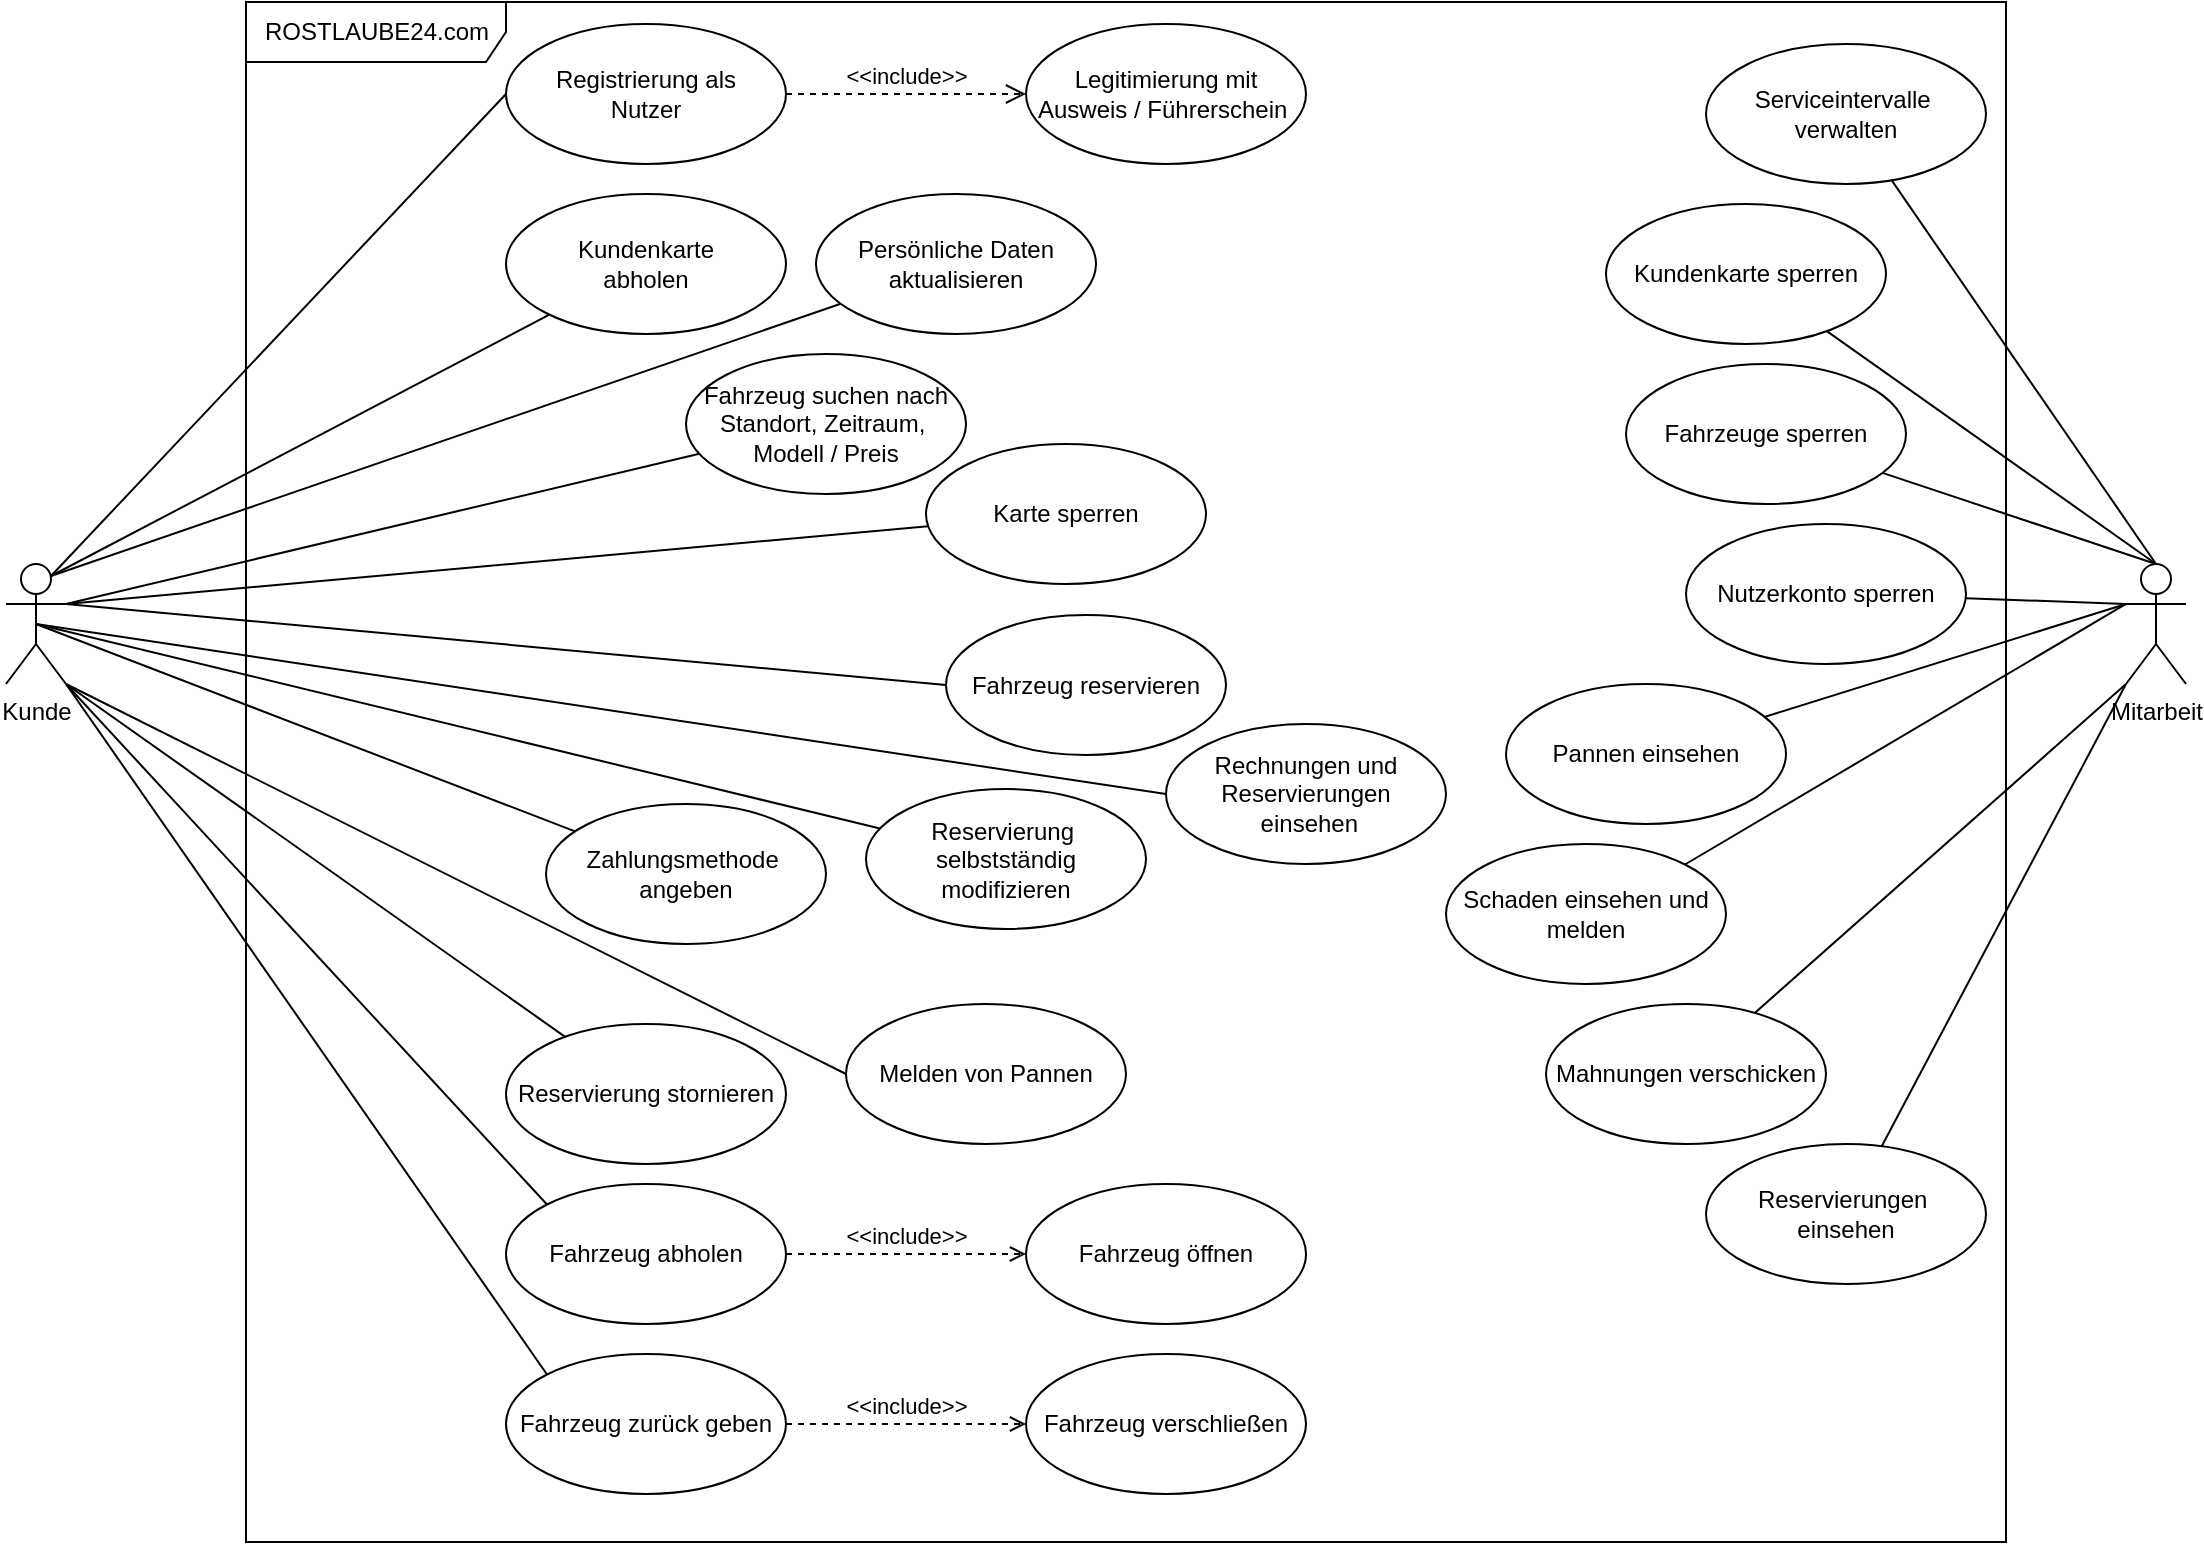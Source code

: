 <mxfile>
    <diagram id="MoxgE1Hd8c-6P9EhcTV4" name="Anwendungsfalldiagramm">
        <mxGraphModel dx="1041" dy="487" grid="1" gridSize="10" guides="1" tooltips="1" connect="1" arrows="1" fold="1" page="1" pageScale="1" pageWidth="1169" pageHeight="827" math="0" shadow="0">
            <root>
                <mxCell id="0"/>
                <mxCell id="1" parent="0"/>
                <mxCell id="2" value="ROSTLAUBE24.com" style="shape=umlFrame;tabPosition=left;html=1;boundedLbl=1;labelInHeader=1;width=130;height=30;" vertex="1" parent="1">
                    <mxGeometry x="160" y="29" width="880" height="770" as="geometry"/>
                </mxCell>
                <mxCell id="17" style="edgeStyle=none;html=1;exitX=0.75;exitY=0.1;exitDx=0;exitDy=0;exitPerimeter=0;entryX=0;entryY=0.5;entryDx=0;entryDy=0;endArrow=none;endFill=0;" edge="1" parent="1" source="6" target="10">
                    <mxGeometry relative="1" as="geometry"/>
                </mxCell>
                <mxCell id="18" style="edgeStyle=none;html=1;exitX=1;exitY=0.333;exitDx=0;exitDy=0;exitPerimeter=0;entryX=0;entryY=0.5;entryDx=0;entryDy=0;endArrow=none;endFill=0;" edge="1" parent="1" source="6" target="15">
                    <mxGeometry relative="1" as="geometry"/>
                </mxCell>
                <mxCell id="38" style="edgeStyle=none;html=1;exitX=0.75;exitY=0.1;exitDx=0;exitDy=0;exitPerimeter=0;endArrow=none;endFill=0;" edge="1" parent="1" source="6" target="35">
                    <mxGeometry relative="1" as="geometry"/>
                </mxCell>
                <mxCell id="42" style="edgeStyle=none;html=1;exitX=1;exitY=0.333;exitDx=0;exitDy=0;exitPerimeter=0;endArrow=none;endFill=0;" edge="1" parent="1" source="6" target="39">
                    <mxGeometry relative="1" as="geometry"/>
                </mxCell>
                <mxCell id="45" style="edgeStyle=none;html=1;exitX=0.5;exitY=0.5;exitDx=0;exitDy=0;exitPerimeter=0;endArrow=none;endFill=0;" edge="1" parent="1" source="6" target="44">
                    <mxGeometry relative="1" as="geometry"/>
                </mxCell>
                <mxCell id="46" style="edgeStyle=none;html=1;endArrow=none;endFill=0;exitX=1;exitY=1;exitDx=0;exitDy=0;exitPerimeter=0;" edge="1" parent="1" source="6" target="43">
                    <mxGeometry relative="1" as="geometry">
                        <mxPoint x="70" y="370" as="sourcePoint"/>
                    </mxGeometry>
                </mxCell>
                <mxCell id="48" style="edgeStyle=none;html=1;exitX=1;exitY=0.333;exitDx=0;exitDy=0;exitPerimeter=0;endArrow=none;endFill=0;" edge="1" parent="1" source="6" target="47">
                    <mxGeometry relative="1" as="geometry"/>
                </mxCell>
                <mxCell id="50" style="edgeStyle=none;html=1;exitX=0.75;exitY=0.1;exitDx=0;exitDy=0;exitPerimeter=0;endArrow=none;endFill=0;" edge="1" parent="1" source="6" target="49">
                    <mxGeometry relative="1" as="geometry"/>
                </mxCell>
                <mxCell id="55" style="edgeStyle=none;html=1;exitX=1;exitY=1;exitDx=0;exitDy=0;exitPerimeter=0;endArrow=none;endFill=0;entryX=0;entryY=0;entryDx=0;entryDy=0;" edge="1" parent="1" source="6" target="52">
                    <mxGeometry relative="1" as="geometry"/>
                </mxCell>
                <mxCell id="65" style="edgeStyle=none;html=1;exitX=1;exitY=1;exitDx=0;exitDy=0;exitPerimeter=0;entryX=0;entryY=0;entryDx=0;entryDy=0;endArrow=none;endFill=0;" edge="1" parent="1" source="6" target="64">
                    <mxGeometry relative="1" as="geometry"/>
                </mxCell>
                <mxCell id="75" style="edgeStyle=none;html=1;exitX=0.5;exitY=0.5;exitDx=0;exitDy=0;exitPerimeter=0;endArrow=none;endFill=0;entryX=0;entryY=0.5;entryDx=0;entryDy=0;" edge="1" parent="1" source="6" target="69">
                    <mxGeometry relative="1" as="geometry"/>
                </mxCell>
                <mxCell id="76" style="edgeStyle=none;html=1;exitX=1;exitY=1;exitDx=0;exitDy=0;exitPerimeter=0;entryX=0;entryY=0.5;entryDx=0;entryDy=0;endArrow=none;endFill=0;" edge="1" parent="1" source="6" target="70">
                    <mxGeometry relative="1" as="geometry"/>
                </mxCell>
                <mxCell id="80" style="edgeStyle=none;html=1;exitX=0.5;exitY=0.5;exitDx=0;exitDy=0;exitPerimeter=0;endArrow=none;endFill=0;" edge="1" parent="1" source="6" target="74">
                    <mxGeometry relative="1" as="geometry"/>
                </mxCell>
                <mxCell id="6" value="Kunde" style="shape=umlActor;verticalLabelPosition=bottom;verticalAlign=top;html=1;" vertex="1" parent="1">
                    <mxGeometry x="40" y="310" width="30" height="60" as="geometry"/>
                </mxCell>
                <mxCell id="73" style="edgeStyle=none;html=1;exitX=0.5;exitY=0;exitDx=0;exitDy=0;exitPerimeter=0;endArrow=none;endFill=0;" edge="1" parent="1" source="7" target="72">
                    <mxGeometry relative="1" as="geometry"/>
                </mxCell>
                <mxCell id="82" style="edgeStyle=none;html=1;exitX=0.5;exitY=0;exitDx=0;exitDy=0;exitPerimeter=0;endArrow=none;endFill=0;" edge="1" parent="1" source="7" target="81">
                    <mxGeometry relative="1" as="geometry"/>
                </mxCell>
                <mxCell id="84" style="edgeStyle=none;html=1;exitX=0.5;exitY=0;exitDx=0;exitDy=0;exitPerimeter=0;endArrow=none;endFill=0;" edge="1" parent="1" source="7" target="83">
                    <mxGeometry relative="1" as="geometry"/>
                </mxCell>
                <mxCell id="86" style="edgeStyle=none;html=1;exitX=0;exitY=0.333;exitDx=0;exitDy=0;exitPerimeter=0;endArrow=none;endFill=0;" edge="1" parent="1" source="7" target="85">
                    <mxGeometry relative="1" as="geometry"/>
                </mxCell>
                <mxCell id="90" style="edgeStyle=none;html=1;exitX=0;exitY=0.333;exitDx=0;exitDy=0;exitPerimeter=0;endArrow=none;endFill=0;" edge="1" parent="1" source="7" target="88">
                    <mxGeometry relative="1" as="geometry"/>
                </mxCell>
                <mxCell id="91" style="edgeStyle=none;html=1;exitX=0;exitY=0.333;exitDx=0;exitDy=0;exitPerimeter=0;entryX=1;entryY=0;entryDx=0;entryDy=0;endArrow=none;endFill=0;" edge="1" parent="1" source="7" target="87">
                    <mxGeometry relative="1" as="geometry"/>
                </mxCell>
                <mxCell id="92" style="edgeStyle=none;html=1;exitX=0;exitY=1;exitDx=0;exitDy=0;exitPerimeter=0;endArrow=none;endFill=0;" edge="1" parent="1" source="7" target="89">
                    <mxGeometry relative="1" as="geometry"/>
                </mxCell>
                <mxCell id="94" style="edgeStyle=none;html=1;exitX=0;exitY=1;exitDx=0;exitDy=0;exitPerimeter=0;endArrow=none;endFill=0;" edge="1" parent="1" source="7" target="93">
                    <mxGeometry relative="1" as="geometry"/>
                </mxCell>
                <mxCell id="7" value="Mitarbeit" style="shape=umlActor;verticalLabelPosition=bottom;verticalAlign=top;html=1;" vertex="1" parent="1">
                    <mxGeometry x="1100" y="310" width="30" height="60" as="geometry"/>
                </mxCell>
                <mxCell id="10" value="Registrierung als&lt;br&gt;Nutzer" style="ellipse;whiteSpace=wrap;html=1;" vertex="1" parent="1">
                    <mxGeometry x="290" y="40" width="140" height="70" as="geometry"/>
                </mxCell>
                <mxCell id="13" value="Legitimierung mit Ausweis / Führerschein&amp;nbsp;" style="ellipse;whiteSpace=wrap;html=1;" vertex="1" parent="1">
                    <mxGeometry x="550" y="40" width="140" height="70" as="geometry"/>
                </mxCell>
                <mxCell id="14" value="&amp;lt;&amp;lt;include&amp;gt;&amp;gt;" style="html=1;verticalAlign=bottom;endArrow=open;dashed=1;endSize=8;entryX=0;entryY=0.5;entryDx=0;entryDy=0;exitX=1;exitY=0.5;exitDx=0;exitDy=0;" edge="1" parent="1" source="10" target="13">
                    <mxGeometry relative="1" as="geometry">
                        <mxPoint x="550" y="170" as="sourcePoint"/>
                        <mxPoint x="470" y="170" as="targetPoint"/>
                    </mxGeometry>
                </mxCell>
                <mxCell id="15" value="Fahrzeug reservieren" style="ellipse;whiteSpace=wrap;html=1;" vertex="1" parent="1">
                    <mxGeometry x="510" y="335.5" width="140" height="70" as="geometry"/>
                </mxCell>
                <mxCell id="35" value="Kundenkarte&lt;br&gt;abholen" style="ellipse;whiteSpace=wrap;html=1;" vertex="1" parent="1">
                    <mxGeometry x="290" y="125" width="140" height="70" as="geometry"/>
                </mxCell>
                <mxCell id="39" value="Fahrzeug suchen nach&lt;br&gt;Standort, Zeitraum,&amp;nbsp;&lt;br&gt;Modell / Preis" style="ellipse;whiteSpace=wrap;html=1;" vertex="1" parent="1">
                    <mxGeometry x="380" y="205" width="140" height="70" as="geometry"/>
                </mxCell>
                <mxCell id="43" value="Reservierung stornieren" style="ellipse;whiteSpace=wrap;html=1;" vertex="1" parent="1">
                    <mxGeometry x="290" y="540" width="140" height="70" as="geometry"/>
                </mxCell>
                <mxCell id="44" value="Reservierung&amp;nbsp;&lt;br&gt;selbstständig modifizieren" style="ellipse;whiteSpace=wrap;html=1;" vertex="1" parent="1">
                    <mxGeometry x="470" y="422.5" width="140" height="70" as="geometry"/>
                </mxCell>
                <mxCell id="47" value="Karte sperren" style="ellipse;whiteSpace=wrap;html=1;" vertex="1" parent="1">
                    <mxGeometry x="500" y="250" width="140" height="70" as="geometry"/>
                </mxCell>
                <mxCell id="49" value="Persönliche Daten&lt;br&gt;aktualisieren" style="ellipse;whiteSpace=wrap;html=1;" vertex="1" parent="1">
                    <mxGeometry x="445" y="125" width="140" height="70" as="geometry"/>
                </mxCell>
                <mxCell id="51" value="Fahrzeug öffnen" style="ellipse;whiteSpace=wrap;html=1;" vertex="1" parent="1">
                    <mxGeometry x="550" y="620" width="140" height="70" as="geometry"/>
                </mxCell>
                <mxCell id="52" value="Fahrzeug zurück geben" style="ellipse;whiteSpace=wrap;html=1;" vertex="1" parent="1">
                    <mxGeometry x="290" y="705" width="140" height="70" as="geometry"/>
                </mxCell>
                <mxCell id="64" value="Fahrzeug abholen" style="ellipse;whiteSpace=wrap;html=1;" vertex="1" parent="1">
                    <mxGeometry x="290" y="620" width="140" height="70" as="geometry"/>
                </mxCell>
                <mxCell id="66" value="&amp;lt;&amp;lt;include&amp;gt;&amp;gt;" style="html=1;verticalAlign=bottom;labelBackgroundColor=none;endArrow=open;endFill=0;dashed=1;exitX=1;exitY=0.5;exitDx=0;exitDy=0;" edge="1" parent="1" source="64" target="51">
                    <mxGeometry width="160" relative="1" as="geometry">
                        <mxPoint x="465" y="595" as="sourcePoint"/>
                        <mxPoint x="585.0" y="595" as="targetPoint"/>
                    </mxGeometry>
                </mxCell>
                <mxCell id="67" value="Fahrzeug verschließen" style="ellipse;whiteSpace=wrap;html=1;" vertex="1" parent="1">
                    <mxGeometry x="550" y="705" width="140" height="70" as="geometry"/>
                </mxCell>
                <mxCell id="68" value="&amp;lt;&amp;lt;include&amp;gt;&amp;gt;" style="html=1;verticalAlign=bottom;labelBackgroundColor=none;endArrow=open;endFill=0;dashed=1;exitX=1;exitY=0.5;exitDx=0;exitDy=0;" edge="1" parent="1" source="52" target="67">
                    <mxGeometry width="160" relative="1" as="geometry">
                        <mxPoint x="430.0" y="720" as="sourcePoint"/>
                        <mxPoint x="550" y="720" as="targetPoint"/>
                    </mxGeometry>
                </mxCell>
                <mxCell id="69" value="Rechnungen und&lt;br&gt;Reservierungen&lt;br&gt;&amp;nbsp;einsehen" style="ellipse;whiteSpace=wrap;html=1;" vertex="1" parent="1">
                    <mxGeometry x="620" y="390" width="140" height="70" as="geometry"/>
                </mxCell>
                <mxCell id="70" value="Melden von Pannen" style="ellipse;whiteSpace=wrap;html=1;" vertex="1" parent="1">
                    <mxGeometry x="460" y="530" width="140" height="70" as="geometry"/>
                </mxCell>
                <mxCell id="72" value="Serviceintervalle&amp;nbsp;&lt;br&gt;verwalten" style="ellipse;whiteSpace=wrap;html=1;" vertex="1" parent="1">
                    <mxGeometry x="890" y="50" width="140" height="70" as="geometry"/>
                </mxCell>
                <mxCell id="74" value="Zahlungsmethode&amp;nbsp;&lt;br&gt;angeben" style="ellipse;whiteSpace=wrap;html=1;" vertex="1" parent="1">
                    <mxGeometry x="310" y="430" width="140" height="70" as="geometry"/>
                </mxCell>
                <mxCell id="81" value="Kundenkarte sperren" style="ellipse;whiteSpace=wrap;html=1;" vertex="1" parent="1">
                    <mxGeometry x="840" y="130" width="140" height="70" as="geometry"/>
                </mxCell>
                <mxCell id="83" value="Fahrzeuge sperren" style="ellipse;whiteSpace=wrap;html=1;" vertex="1" parent="1">
                    <mxGeometry x="850" y="210" width="140" height="70" as="geometry"/>
                </mxCell>
                <mxCell id="85" value="Pannen einsehen" style="ellipse;whiteSpace=wrap;html=1;" vertex="1" parent="1">
                    <mxGeometry x="790" y="370" width="140" height="70" as="geometry"/>
                </mxCell>
                <mxCell id="87" value="Schaden einsehen und melden" style="ellipse;whiteSpace=wrap;html=1;" vertex="1" parent="1">
                    <mxGeometry x="760" y="450" width="140" height="70" as="geometry"/>
                </mxCell>
                <mxCell id="88" value="Nutzerkonto sperren" style="ellipse;whiteSpace=wrap;html=1;" vertex="1" parent="1">
                    <mxGeometry x="880" y="290" width="140" height="70" as="geometry"/>
                </mxCell>
                <mxCell id="89" value="Mahnungen verschicken" style="ellipse;whiteSpace=wrap;html=1;" vertex="1" parent="1">
                    <mxGeometry x="810" y="530" width="140" height="70" as="geometry"/>
                </mxCell>
                <mxCell id="93" value="Reservierungen&amp;nbsp;&lt;br&gt;einsehen" style="ellipse;whiteSpace=wrap;html=1;" vertex="1" parent="1">
                    <mxGeometry x="890" y="600" width="140" height="70" as="geometry"/>
                </mxCell>
            </root>
        </mxGraphModel>
    </diagram>
</mxfile>